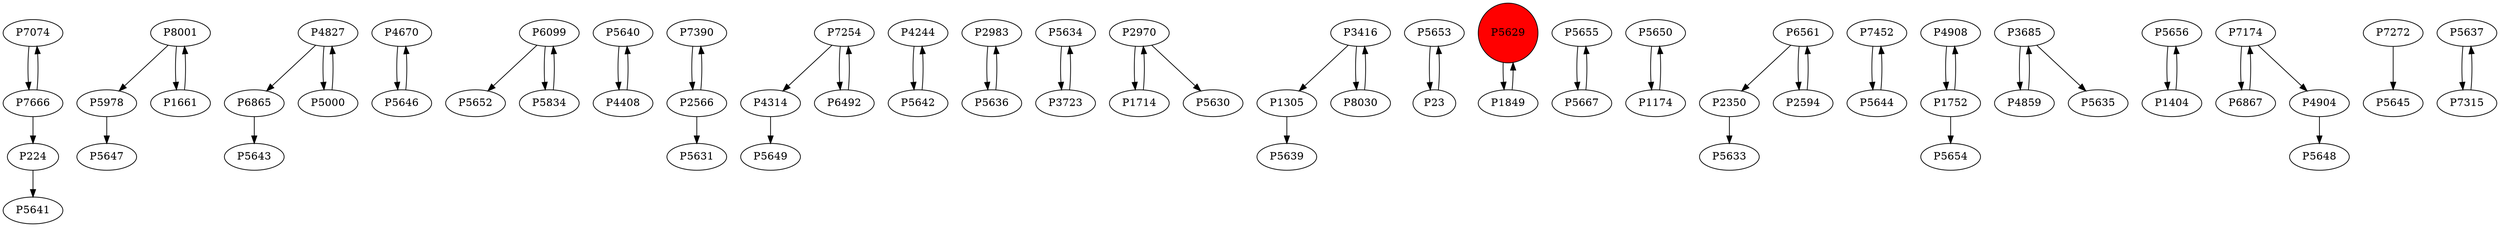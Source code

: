 digraph {
	P7074 -> P7666
	P8001 -> P5978
	P4827 -> P6865
	P4827 -> P5000
	P4670 -> P5646
	P6099 -> P5652
	P6865 -> P5643
	P5640 -> P4408
	P7390 -> P2566
	P7254 -> P4314
	P4244 -> P5642
	P2983 -> P5636
	P5634 -> P3723
	P2970 -> P1714
	P1305 -> P5639
	P1714 -> P2970
	P224 -> P5641
	P5653 -> P23
	P5629 -> P1849
	P5655 -> P5667
	P5650 -> P1174
	P2350 -> P5633
	P23 -> P5653
	P3723 -> P5634
	P5636 -> P2983
	P6561 -> P2350
	P2566 -> P5631
	P7254 -> P6492
	P4314 -> P5649
	P1849 -> P5629
	P7452 -> P5644
	P5646 -> P4670
	P3416 -> P8030
	P4908 -> P1752
	P5644 -> P7452
	P8001 -> P1661
	P3685 -> P4859
	P6561 -> P2594
	P5656 -> P1404
	P3416 -> P1305
	P4904 -> P5648
	P2594 -> P6561
	P5642 -> P4244
	P6867 -> P7174
	P5978 -> P5647
	P7272 -> P5645
	P5637 -> P7315
	P7174 -> P4904
	P5667 -> P5655
	P1174 -> P5650
	P5000 -> P4827
	P7666 -> P7074
	P8030 -> P3416
	P4408 -> P5640
	P2970 -> P5630
	P7315 -> P5637
	P7666 -> P224
	P6099 -> P5834
	P4859 -> P3685
	P1752 -> P5654
	P1752 -> P4908
	P2566 -> P7390
	P3685 -> P5635
	P1404 -> P5656
	P5834 -> P6099
	P1661 -> P8001
	P6492 -> P7254
	P7174 -> P6867
	P5629 [shape=circle]
	P5629 [style=filled]
	P5629 [fillcolor=red]
}